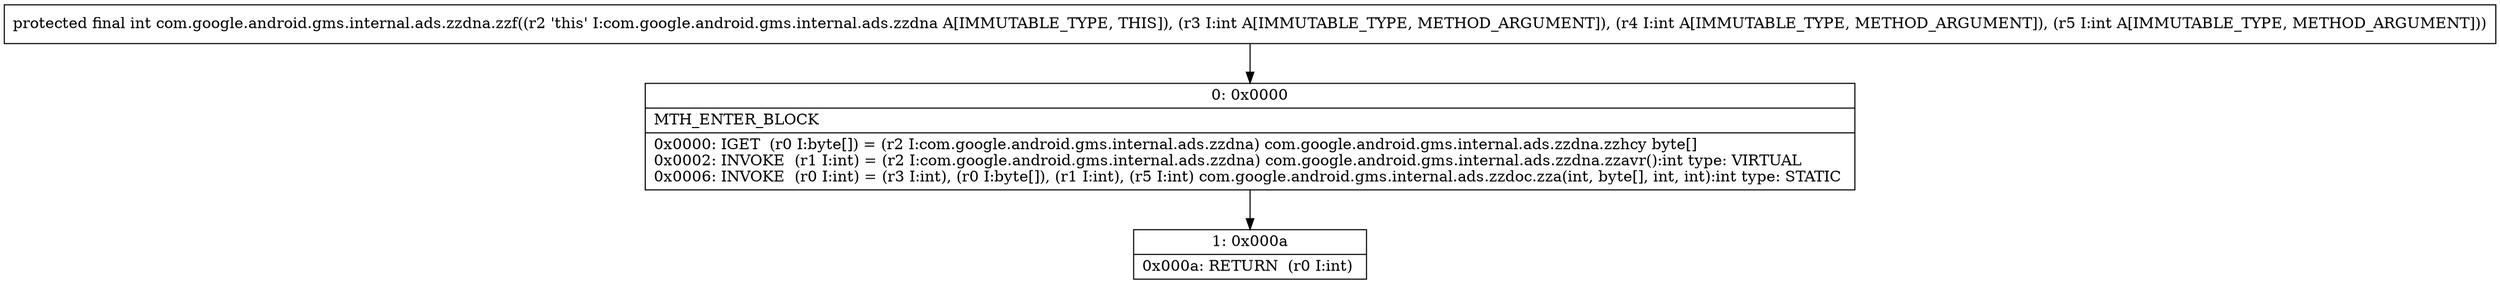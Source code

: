 digraph "CFG forcom.google.android.gms.internal.ads.zzdna.zzf(III)I" {
Node_0 [shape=record,label="{0\:\ 0x0000|MTH_ENTER_BLOCK\l|0x0000: IGET  (r0 I:byte[]) = (r2 I:com.google.android.gms.internal.ads.zzdna) com.google.android.gms.internal.ads.zzdna.zzhcy byte[] \l0x0002: INVOKE  (r1 I:int) = (r2 I:com.google.android.gms.internal.ads.zzdna) com.google.android.gms.internal.ads.zzdna.zzavr():int type: VIRTUAL \l0x0006: INVOKE  (r0 I:int) = (r3 I:int), (r0 I:byte[]), (r1 I:int), (r5 I:int) com.google.android.gms.internal.ads.zzdoc.zza(int, byte[], int, int):int type: STATIC \l}"];
Node_1 [shape=record,label="{1\:\ 0x000a|0x000a: RETURN  (r0 I:int) \l}"];
MethodNode[shape=record,label="{protected final int com.google.android.gms.internal.ads.zzdna.zzf((r2 'this' I:com.google.android.gms.internal.ads.zzdna A[IMMUTABLE_TYPE, THIS]), (r3 I:int A[IMMUTABLE_TYPE, METHOD_ARGUMENT]), (r4 I:int A[IMMUTABLE_TYPE, METHOD_ARGUMENT]), (r5 I:int A[IMMUTABLE_TYPE, METHOD_ARGUMENT])) }"];
MethodNode -> Node_0;
Node_0 -> Node_1;
}

